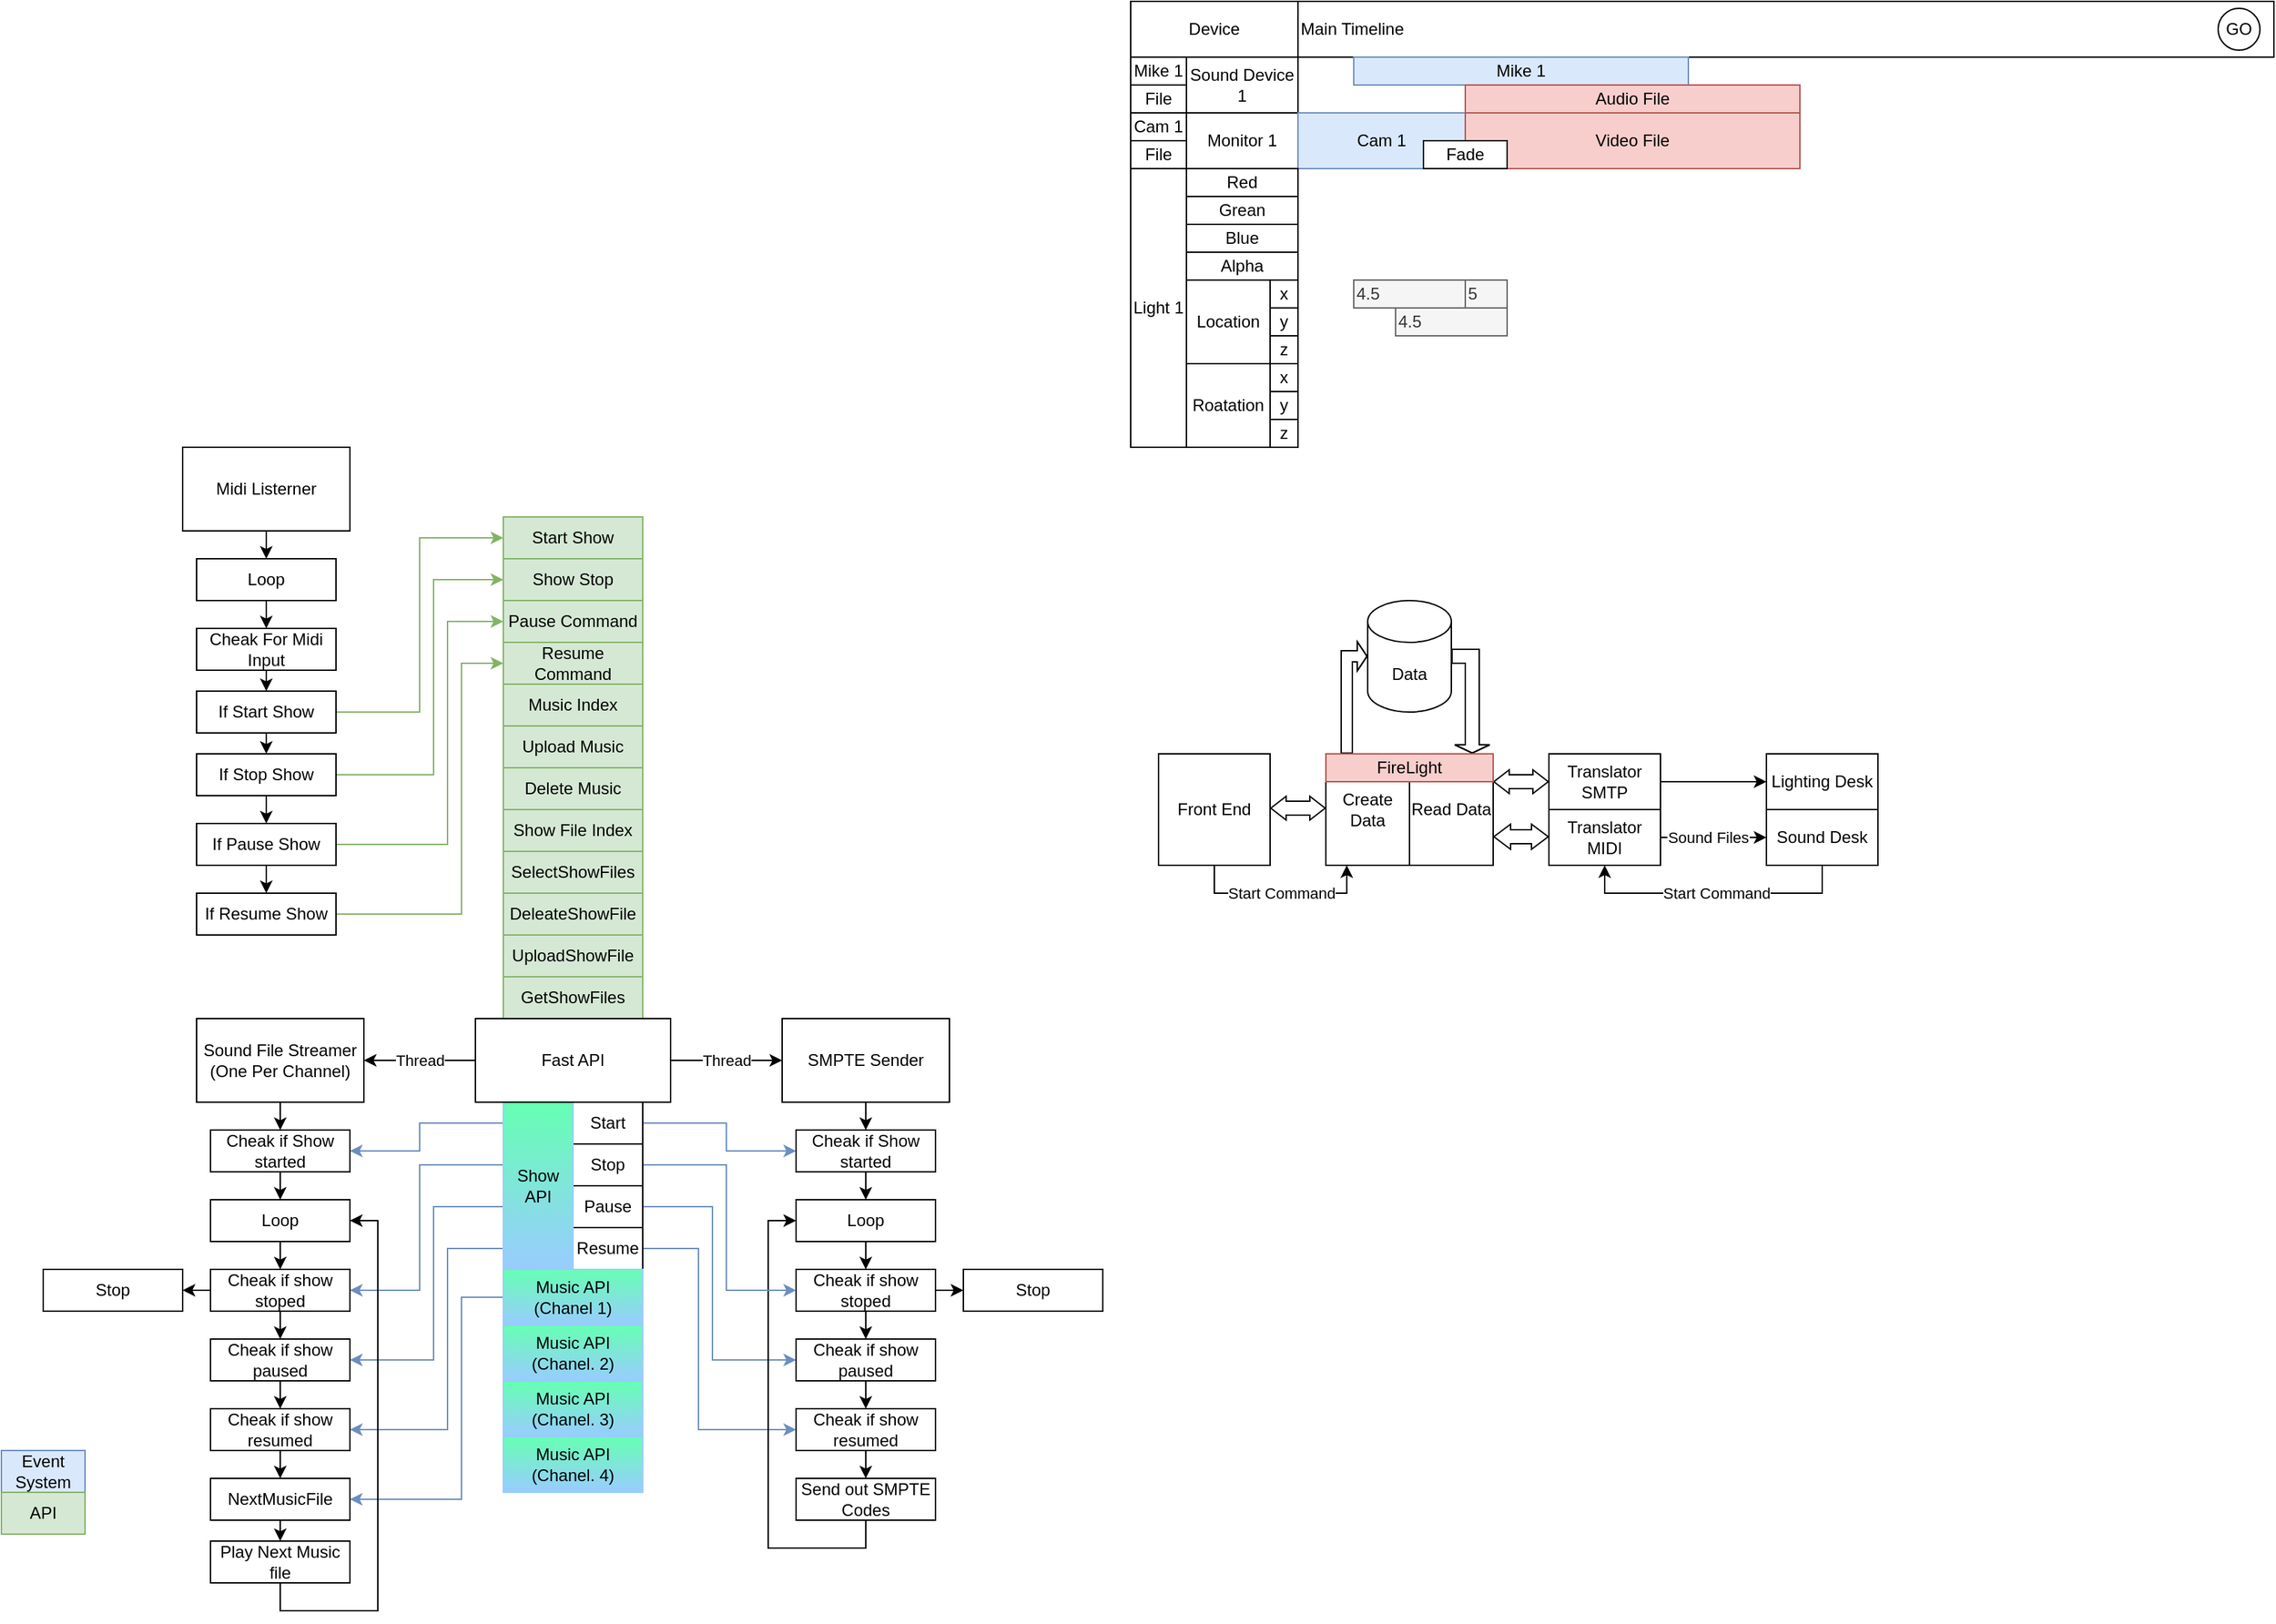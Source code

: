 <mxfile version="17.4.6" type="github">
  <diagram name="Page-1" id="9f46799a-70d6-7492-0946-bef42562c5a5">
    <mxGraphModel dx="2984" dy="1152" grid="1" gridSize="10" guides="1" tooltips="1" connect="1" arrows="1" fold="1" page="1" pageScale="1" pageWidth="827" pageHeight="1169" background="none" math="0" shadow="0">
      <root>
        <mxCell id="0" />
        <mxCell id="1" parent="0" />
        <mxCell id="CXYNX2Z-e5O-b_u5d9tL-1" value="&lt;div&gt;Main Timeline&lt;br&gt;&lt;/div&gt;" style="rounded=0;whiteSpace=wrap;html=1;align=left;" parent="1" vertex="1">
          <mxGeometry x="120" width="700" height="40" as="geometry" />
        </mxCell>
        <mxCell id="CXYNX2Z-e5O-b_u5d9tL-2" value="Mike 1" style="rounded=0;whiteSpace=wrap;html=1;fillColor=#dae8fc;strokeColor=#6c8ebf;" parent="1" vertex="1">
          <mxGeometry x="160" y="40" width="240" height="20" as="geometry" />
        </mxCell>
        <mxCell id="CXYNX2Z-e5O-b_u5d9tL-3" value="&lt;div&gt;Device&lt;/div&gt;" style="rounded=0;whiteSpace=wrap;html=1;" parent="1" vertex="1">
          <mxGeometry width="120" height="40" as="geometry" />
        </mxCell>
        <mxCell id="CXYNX2Z-e5O-b_u5d9tL-4" value="Sound Device 1" style="rounded=0;whiteSpace=wrap;html=1;align=center;" parent="1" vertex="1">
          <mxGeometry x="40" y="40" width="80" height="40" as="geometry" />
        </mxCell>
        <mxCell id="CXYNX2Z-e5O-b_u5d9tL-5" value="Monitor 1" style="rounded=0;whiteSpace=wrap;html=1;align=center;" parent="1" vertex="1">
          <mxGeometry x="40" y="80" width="80" height="40" as="geometry" />
        </mxCell>
        <mxCell id="CXYNX2Z-e5O-b_u5d9tL-6" value="Cam 1" style="rounded=0;whiteSpace=wrap;html=1;fillColor=#dae8fc;strokeColor=#6c8ebf;" parent="1" vertex="1">
          <mxGeometry x="120" y="80" width="120" height="40" as="geometry" />
        </mxCell>
        <mxCell id="CXYNX2Z-e5O-b_u5d9tL-7" value="Light 1" style="rounded=0;whiteSpace=wrap;html=1;" parent="1" vertex="1">
          <mxGeometry y="120" width="40" height="200" as="geometry" />
        </mxCell>
        <mxCell id="CXYNX2Z-e5O-b_u5d9tL-8" value="&lt;div&gt;Red&lt;/div&gt;" style="rounded=0;whiteSpace=wrap;html=1;" parent="1" vertex="1">
          <mxGeometry x="40" y="120" width="80" height="20" as="geometry" />
        </mxCell>
        <mxCell id="CXYNX2Z-e5O-b_u5d9tL-9" value="Grean" style="rounded=0;whiteSpace=wrap;html=1;" parent="1" vertex="1">
          <mxGeometry x="40" y="140" width="80" height="20" as="geometry" />
        </mxCell>
        <mxCell id="CXYNX2Z-e5O-b_u5d9tL-10" value="Blue" style="rounded=0;whiteSpace=wrap;html=1;" parent="1" vertex="1">
          <mxGeometry x="40" y="160" width="80" height="20" as="geometry" />
        </mxCell>
        <mxCell id="CXYNX2Z-e5O-b_u5d9tL-11" value="Alpha" style="rounded=0;whiteSpace=wrap;html=1;" parent="1" vertex="1">
          <mxGeometry x="40" y="180" width="80" height="20" as="geometry" />
        </mxCell>
        <mxCell id="CXYNX2Z-e5O-b_u5d9tL-12" value="&lt;div&gt;x&lt;/div&gt;" style="rounded=0;whiteSpace=wrap;html=1;" parent="1" vertex="1">
          <mxGeometry x="100" y="200" width="20" height="20" as="geometry" />
        </mxCell>
        <mxCell id="CXYNX2Z-e5O-b_u5d9tL-13" value="y" style="rounded=0;whiteSpace=wrap;html=1;" parent="1" vertex="1">
          <mxGeometry x="100" y="220" width="20" height="20" as="geometry" />
        </mxCell>
        <mxCell id="CXYNX2Z-e5O-b_u5d9tL-14" value="z" style="rounded=0;whiteSpace=wrap;html=1;" parent="1" vertex="1">
          <mxGeometry x="100" y="240" width="20" height="20" as="geometry" />
        </mxCell>
        <mxCell id="CXYNX2Z-e5O-b_u5d9tL-15" value="Location" style="rounded=0;whiteSpace=wrap;html=1;" parent="1" vertex="1">
          <mxGeometry x="40" y="200" width="60" height="60" as="geometry" />
        </mxCell>
        <mxCell id="CXYNX2Z-e5O-b_u5d9tL-16" value="Roatation" style="rounded=0;whiteSpace=wrap;html=1;" parent="1" vertex="1">
          <mxGeometry x="40" y="260" width="60" height="60" as="geometry" />
        </mxCell>
        <mxCell id="CXYNX2Z-e5O-b_u5d9tL-17" value="&lt;div&gt;x&lt;/div&gt;" style="rounded=0;whiteSpace=wrap;html=1;" parent="1" vertex="1">
          <mxGeometry x="100" y="260" width="20" height="20" as="geometry" />
        </mxCell>
        <mxCell id="CXYNX2Z-e5O-b_u5d9tL-18" value="y" style="rounded=0;whiteSpace=wrap;html=1;" parent="1" vertex="1">
          <mxGeometry x="100" y="280" width="20" height="20" as="geometry" />
        </mxCell>
        <mxCell id="CXYNX2Z-e5O-b_u5d9tL-19" value="z" style="rounded=0;whiteSpace=wrap;html=1;" parent="1" vertex="1">
          <mxGeometry x="100" y="300" width="20" height="20" as="geometry" />
        </mxCell>
        <mxCell id="CXYNX2Z-e5O-b_u5d9tL-20" value="&lt;div align=&quot;left&quot;&gt;4.5&lt;/div&gt;" style="rounded=0;whiteSpace=wrap;html=1;labelBorderColor=none;align=left;fillColor=#f5f5f5;fontColor=#333333;strokeColor=#666666;" parent="1" vertex="1">
          <mxGeometry x="160" y="200" width="80" height="20" as="geometry" />
        </mxCell>
        <mxCell id="CXYNX2Z-e5O-b_u5d9tL-21" value="5" style="rounded=0;whiteSpace=wrap;html=1;labelBorderColor=none;align=left;fillColor=#f5f5f5;fontColor=#333333;strokeColor=#666666;" parent="1" vertex="1">
          <mxGeometry x="240" y="200" width="30" height="20" as="geometry" />
        </mxCell>
        <mxCell id="CXYNX2Z-e5O-b_u5d9tL-22" value="&lt;div align=&quot;left&quot;&gt;4.5&lt;/div&gt;" style="rounded=0;whiteSpace=wrap;html=1;labelBorderColor=none;align=left;fillColor=#f5f5f5;fontColor=#333333;strokeColor=#666666;" parent="1" vertex="1">
          <mxGeometry x="190" y="220" width="80" height="20" as="geometry" />
        </mxCell>
        <mxCell id="CXYNX2Z-e5O-b_u5d9tL-23" value="GO" style="ellipse;whiteSpace=wrap;html=1;aspect=fixed;labelBorderColor=none;" parent="1" vertex="1">
          <mxGeometry x="780" y="5" width="30" height="30" as="geometry" />
        </mxCell>
        <mxCell id="CXYNX2Z-e5O-b_u5d9tL-24" value="Mike 1" style="rounded=0;whiteSpace=wrap;html=1;" parent="1" vertex="1">
          <mxGeometry y="40" width="40" height="20" as="geometry" />
        </mxCell>
        <mxCell id="CXYNX2Z-e5O-b_u5d9tL-25" value="File" style="rounded=0;whiteSpace=wrap;html=1;" parent="1" vertex="1">
          <mxGeometry y="60" width="40" height="20" as="geometry" />
        </mxCell>
        <mxCell id="CXYNX2Z-e5O-b_u5d9tL-26" value="Cam 1" style="rounded=0;whiteSpace=wrap;html=1;" parent="1" vertex="1">
          <mxGeometry y="80" width="40" height="20" as="geometry" />
        </mxCell>
        <mxCell id="CXYNX2Z-e5O-b_u5d9tL-27" value="File" style="rounded=0;whiteSpace=wrap;html=1;labelBorderColor=none;" parent="1" vertex="1">
          <mxGeometry y="100" width="40" height="20" as="geometry" />
        </mxCell>
        <mxCell id="CXYNX2Z-e5O-b_u5d9tL-28" value="Video File" style="rounded=0;whiteSpace=wrap;html=1;fillColor=#f8cecc;strokeColor=#b85450;" parent="1" vertex="1">
          <mxGeometry x="240" y="80" width="240" height="40" as="geometry" />
        </mxCell>
        <mxCell id="CXYNX2Z-e5O-b_u5d9tL-29" value="Audio File" style="rounded=0;whiteSpace=wrap;html=1;fillColor=#f8cecc;strokeColor=#b85450;" parent="1" vertex="1">
          <mxGeometry x="240" y="60" width="240" height="20" as="geometry" />
        </mxCell>
        <mxCell id="CXYNX2Z-e5O-b_u5d9tL-30" value="Fade" style="rounded=0;whiteSpace=wrap;html=1;labelBorderColor=none;" parent="1" vertex="1">
          <mxGeometry x="210" y="100" width="60" height="20" as="geometry" />
        </mxCell>
        <mxCell id="CXYNX2Z-e5O-b_u5d9tL-34" value="Front End" style="rounded=0;whiteSpace=wrap;html=1;" parent="1" vertex="1">
          <mxGeometry x="20" y="540" width="80" height="80" as="geometry" />
        </mxCell>
        <mxCell id="CXYNX2Z-e5O-b_u5d9tL-35" value="Data" style="shape=cylinder3;whiteSpace=wrap;html=1;boundedLbl=1;backgroundOutline=1;size=15;" parent="1" vertex="1">
          <mxGeometry x="170" y="430" width="60" height="80" as="geometry" />
        </mxCell>
        <mxCell id="UPubosHkuK7zSJsUa524-5" style="edgeStyle=orthogonalEdgeStyle;rounded=0;orthogonalLoop=1;jettySize=auto;html=1;exitX=1;exitY=0.5;exitDx=0;exitDy=0;entryX=0;entryY=0.5;entryDx=0;entryDy=0;" parent="1" source="CXYNX2Z-e5O-b_u5d9tL-36" target="UPubosHkuK7zSJsUa524-3" edge="1">
          <mxGeometry relative="1" as="geometry" />
        </mxCell>
        <mxCell id="CXYNX2Z-e5O-b_u5d9tL-36" value="&lt;div&gt;Translator&lt;/div&gt;&lt;div&gt;SMTP&lt;br&gt;&lt;/div&gt;" style="rounded=0;whiteSpace=wrap;html=1;" parent="1" vertex="1">
          <mxGeometry x="300" y="540" width="80" height="40" as="geometry" />
        </mxCell>
        <mxCell id="CXYNX2Z-e5O-b_u5d9tL-37" value="&lt;div&gt;Translator&lt;/div&gt;&lt;div&gt;MIDI&lt;br&gt;&lt;/div&gt;" style="rounded=0;whiteSpace=wrap;html=1;" parent="1" vertex="1">
          <mxGeometry x="300" y="580" width="80" height="40" as="geometry" />
        </mxCell>
        <mxCell id="CXYNX2Z-e5O-b_u5d9tL-38" value="" style="shape=flexArrow;endArrow=classic;startArrow=classic;html=1;rounded=0;exitX=1;exitY=0.25;exitDx=0;exitDy=0;entryX=0;entryY=0.5;entryDx=0;entryDy=0;endWidth=6;endSize=3.33;startWidth=6;startSize=3.33;" parent="1" target="CXYNX2Z-e5O-b_u5d9tL-36" edge="1">
          <mxGeometry width="100" height="100" relative="1" as="geometry">
            <mxPoint x="260" y="560" as="sourcePoint" />
            <mxPoint x="290" y="620" as="targetPoint" />
          </mxGeometry>
        </mxCell>
        <mxCell id="CXYNX2Z-e5O-b_u5d9tL-39" value="" style="shape=flexArrow;endArrow=classic;startArrow=classic;html=1;rounded=0;exitX=1;exitY=0.25;exitDx=0;exitDy=0;entryX=0;entryY=0.5;entryDx=0;entryDy=0;endWidth=7;endSize=3.67;startWidth=7;startSize=3.67;" parent="1" edge="1">
          <mxGeometry width="100" height="100" relative="1" as="geometry">
            <mxPoint x="260" y="599.5" as="sourcePoint" />
            <mxPoint x="300" y="599.5" as="targetPoint" />
          </mxGeometry>
        </mxCell>
        <mxCell id="CXYNX2Z-e5O-b_u5d9tL-44" value="" style="shape=flexArrow;endArrow=classic;startArrow=classic;html=1;rounded=0;exitX=1;exitY=0.25;exitDx=0;exitDy=0;entryX=0;entryY=0.5;entryDx=0;entryDy=0;endWidth=6;endSize=3.33;startWidth=6;startSize=3.33;" parent="1" edge="1">
          <mxGeometry width="100" height="100" relative="1" as="geometry">
            <mxPoint x="100" y="579" as="sourcePoint" />
            <mxPoint x="140" y="579" as="targetPoint" />
          </mxGeometry>
        </mxCell>
        <mxCell id="UPubosHkuK7zSJsUa524-3" value="Lighting Desk" style="rounded=0;whiteSpace=wrap;html=1;" parent="1" vertex="1">
          <mxGeometry x="456" y="540" width="80" height="40" as="geometry" />
        </mxCell>
        <mxCell id="UPubosHkuK7zSJsUa524-4" value="Sound Desk" style="rounded=0;whiteSpace=wrap;html=1;" parent="1" vertex="1">
          <mxGeometry x="456" y="580" width="80" height="40" as="geometry" />
        </mxCell>
        <mxCell id="UPubosHkuK7zSJsUa524-9" style="edgeStyle=orthogonalEdgeStyle;rounded=0;orthogonalLoop=1;jettySize=auto;html=1;exitX=0.5;exitY=1;exitDx=0;exitDy=0;entryX=0.5;entryY=1;entryDx=0;entryDy=0;" parent="1" source="UPubosHkuK7zSJsUa524-4" target="CXYNX2Z-e5O-b_u5d9tL-37" edge="1">
          <mxGeometry relative="1" as="geometry">
            <mxPoint x="390" y="610" as="sourcePoint" />
            <mxPoint x="450" y="610" as="targetPoint" />
          </mxGeometry>
        </mxCell>
        <mxCell id="UPubosHkuK7zSJsUa524-10" value="Start Command" style="edgeLabel;html=1;align=center;verticalAlign=middle;resizable=0;points=[];" parent="UPubosHkuK7zSJsUa524-9" vertex="1" connectable="0">
          <mxGeometry x="-0.211" y="1" relative="1" as="geometry">
            <mxPoint x="-19" y="-1" as="offset" />
          </mxGeometry>
        </mxCell>
        <mxCell id="UPubosHkuK7zSJsUa524-13" value="" style="endArrow=classic;html=1;rounded=0;exitX=0.5;exitY=1;exitDx=0;exitDy=0;entryX=0.5;entryY=1;entryDx=0;entryDy=0;" parent="1" source="CXYNX2Z-e5O-b_u5d9tL-34" edge="1">
          <mxGeometry relative="1" as="geometry">
            <mxPoint x="360" y="480" as="sourcePoint" />
            <mxPoint x="155" y="620" as="targetPoint" />
            <Array as="points">
              <mxPoint x="60" y="640" />
              <mxPoint x="155" y="640" />
            </Array>
          </mxGeometry>
        </mxCell>
        <mxCell id="UPubosHkuK7zSJsUa524-14" value="Start Command" style="edgeLabel;resizable=0;html=1;align=center;verticalAlign=middle;" parent="UPubosHkuK7zSJsUa524-13" connectable="0" vertex="1">
          <mxGeometry relative="1" as="geometry" />
        </mxCell>
        <mxCell id="UPubosHkuK7zSJsUa524-16" value="Create Data" style="rounded=0;whiteSpace=wrap;html=1;" parent="1" vertex="1">
          <mxGeometry x="140" y="540" width="60" height="80" as="geometry" />
        </mxCell>
        <mxCell id="UPubosHkuK7zSJsUa524-17" value="Read Data" style="rounded=0;whiteSpace=wrap;html=1;" parent="1" vertex="1">
          <mxGeometry x="200" y="540" width="60" height="80" as="geometry" />
        </mxCell>
        <mxCell id="UPubosHkuK7zSJsUa524-18" value="" style="shape=flexArrow;endArrow=classic;html=1;rounded=0;exitX=0.25;exitY=0;exitDx=0;exitDy=0;entryX=0;entryY=0.5;entryDx=0;entryDy=0;entryPerimeter=0;endWidth=12;endSize=2;width=8;" parent="1" source="UPubosHkuK7zSJsUa524-16" target="CXYNX2Z-e5O-b_u5d9tL-35" edge="1">
          <mxGeometry width="50" height="50" relative="1" as="geometry">
            <mxPoint x="390" y="500" as="sourcePoint" />
            <mxPoint x="440" y="450" as="targetPoint" />
            <Array as="points">
              <mxPoint x="155" y="470" />
            </Array>
          </mxGeometry>
        </mxCell>
        <mxCell id="UPubosHkuK7zSJsUa524-20" value="" style="shape=flexArrow;endArrow=classic;html=1;rounded=0;entryX=0.75;entryY=0;entryDx=0;entryDy=0;endWidth=14;endSize=1.67;width=10;exitX=1;exitY=0.5;exitDx=0;exitDy=0;exitPerimeter=0;" parent="1" source="CXYNX2Z-e5O-b_u5d9tL-35" target="UPubosHkuK7zSJsUa524-17" edge="1">
          <mxGeometry width="50" height="50" relative="1" as="geometry">
            <mxPoint x="320" y="450" as="sourcePoint" />
            <mxPoint x="180" y="480" as="targetPoint" />
            <Array as="points">
              <mxPoint x="245" y="470" />
            </Array>
          </mxGeometry>
        </mxCell>
        <mxCell id="UPubosHkuK7zSJsUa524-21" value="FireLight" style="rounded=0;whiteSpace=wrap;html=1;fillColor=#f8cecc;strokeColor=#b85450;" parent="1" vertex="1">
          <mxGeometry x="140" y="540" width="120" height="20" as="geometry" />
        </mxCell>
        <mxCell id="UPubosHkuK7zSJsUa524-23" style="edgeStyle=orthogonalEdgeStyle;rounded=0;orthogonalLoop=1;jettySize=auto;html=1;exitX=1;exitY=0.5;exitDx=0;exitDy=0;entryX=0;entryY=0.5;entryDx=0;entryDy=0;" parent="1" source="CXYNX2Z-e5O-b_u5d9tL-37" target="UPubosHkuK7zSJsUa524-4" edge="1">
          <mxGeometry relative="1" as="geometry">
            <mxPoint x="490" y="630" as="sourcePoint" />
            <mxPoint x="350" y="630" as="targetPoint" />
          </mxGeometry>
        </mxCell>
        <mxCell id="UPubosHkuK7zSJsUa524-24" value="Sound Files" style="edgeLabel;html=1;align=center;verticalAlign=middle;resizable=0;points=[];" parent="UPubosHkuK7zSJsUa524-23" vertex="1" connectable="0">
          <mxGeometry x="-0.211" y="1" relative="1" as="geometry">
            <mxPoint x="4" y="1" as="offset" />
          </mxGeometry>
        </mxCell>
        <mxCell id="wRD3SJxZmMJ9yp1jfjRP-1" value="Thread" style="edgeStyle=orthogonalEdgeStyle;rounded=0;orthogonalLoop=1;jettySize=auto;html=1;exitX=1;exitY=0.5;exitDx=0;exitDy=0;entryX=0;entryY=0.5;entryDx=0;entryDy=0;" edge="1" parent="1" source="UPubosHkuK7zSJsUa524-70" target="UPubosHkuK7zSJsUa524-75">
          <mxGeometry relative="1" as="geometry" />
        </mxCell>
        <mxCell id="wRD3SJxZmMJ9yp1jfjRP-2" value="Thread" style="edgeStyle=orthogonalEdgeStyle;rounded=0;orthogonalLoop=1;jettySize=auto;html=1;exitX=0;exitY=0.5;exitDx=0;exitDy=0;entryX=1;entryY=0.5;entryDx=0;entryDy=0;" edge="1" parent="1" source="UPubosHkuK7zSJsUa524-70" target="UPubosHkuK7zSJsUa524-117">
          <mxGeometry relative="1" as="geometry" />
        </mxCell>
        <mxCell id="UPubosHkuK7zSJsUa524-80" style="edgeStyle=orthogonalEdgeStyle;rounded=0;orthogonalLoop=1;jettySize=auto;html=1;exitX=1;exitY=0.5;exitDx=0;exitDy=0;entryX=0;entryY=0.5;entryDx=0;entryDy=0;fillColor=#dae8fc;strokeColor=#6c8ebf;startArrow=none;" parent="1" source="wRD3SJxZmMJ9yp1jfjRP-8" target="UPubosHkuK7zSJsUa524-79" edge="1">
          <mxGeometry relative="1" as="geometry">
            <Array as="points">
              <mxPoint x="-290" y="805" />
              <mxPoint x="-290" y="825" />
            </Array>
            <mxPoint x="-350" y="805" as="sourcePoint" />
          </mxGeometry>
        </mxCell>
        <mxCell id="UPubosHkuK7zSJsUa524-134" style="edgeStyle=orthogonalEdgeStyle;rounded=0;orthogonalLoop=1;jettySize=auto;html=1;exitX=0;exitY=0.5;exitDx=0;exitDy=0;entryX=1;entryY=0.5;entryDx=0;entryDy=0;fillColor=#dae8fc;strokeColor=#6c8ebf;" parent="1" source="wRD3SJxZmMJ9yp1jfjRP-8" target="UPubosHkuK7zSJsUa524-119" edge="1">
          <mxGeometry relative="1" as="geometry">
            <Array as="points">
              <mxPoint x="-510" y="805" />
              <mxPoint x="-510" y="825" />
            </Array>
            <mxPoint x="-450" y="805" as="sourcePoint" />
          </mxGeometry>
        </mxCell>
        <mxCell id="UPubosHkuK7zSJsUa524-98" style="edgeStyle=orthogonalEdgeStyle;rounded=0;orthogonalLoop=1;jettySize=auto;html=1;exitX=1;exitY=0.5;exitDx=0;exitDy=0;entryX=0;entryY=0.5;entryDx=0;entryDy=0;fillColor=#dae8fc;strokeColor=#6c8ebf;startArrow=none;" parent="1" source="wRD3SJxZmMJ9yp1jfjRP-9" target="UPubosHkuK7zSJsUa524-94" edge="1">
          <mxGeometry relative="1" as="geometry">
            <Array as="points">
              <mxPoint x="-300" y="865" />
              <mxPoint x="-300" y="975" />
            </Array>
            <mxPoint x="-350" y="865" as="sourcePoint" />
          </mxGeometry>
        </mxCell>
        <mxCell id="UPubosHkuK7zSJsUa524-136" style="edgeStyle=orthogonalEdgeStyle;rounded=0;orthogonalLoop=1;jettySize=auto;html=1;exitX=0;exitY=0.5;exitDx=0;exitDy=0;entryX=1;entryY=0.5;entryDx=0;entryDy=0;fillColor=#dae8fc;strokeColor=#6c8ebf;" parent="1" source="wRD3SJxZmMJ9yp1jfjRP-9" target="UPubosHkuK7zSJsUa524-128" edge="1">
          <mxGeometry relative="1" as="geometry">
            <Array as="points">
              <mxPoint x="-500" y="865" />
              <mxPoint x="-500" y="975" />
            </Array>
            <mxPoint x="-450" y="865" as="sourcePoint" />
          </mxGeometry>
        </mxCell>
        <mxCell id="UPubosHkuK7zSJsUa524-113" style="edgeStyle=orthogonalEdgeStyle;rounded=0;orthogonalLoop=1;jettySize=auto;html=1;exitX=1;exitY=0.5;exitDx=0;exitDy=0;entryX=0;entryY=0.5;entryDx=0;entryDy=0;fillColor=#dae8fc;strokeColor=#6c8ebf;" parent="1" source="wRD3SJxZmMJ9yp1jfjRP-10" target="UPubosHkuK7zSJsUa524-110" edge="1">
          <mxGeometry relative="1" as="geometry">
            <Array as="points">
              <mxPoint x="-310" y="895" />
              <mxPoint x="-310" y="1025" />
            </Array>
            <mxPoint x="-350" y="895" as="sourcePoint" />
          </mxGeometry>
        </mxCell>
        <mxCell id="UPubosHkuK7zSJsUa524-137" style="edgeStyle=orthogonalEdgeStyle;rounded=0;orthogonalLoop=1;jettySize=auto;html=1;exitX=0;exitY=0.5;exitDx=0;exitDy=0;entryX=1;entryY=0.5;entryDx=0;entryDy=0;fillColor=#dae8fc;strokeColor=#6c8ebf;" parent="1" source="wRD3SJxZmMJ9yp1jfjRP-10" target="UPubosHkuK7zSJsUa524-131" edge="1">
          <mxGeometry relative="1" as="geometry">
            <Array as="points">
              <mxPoint x="-490" y="895" />
              <mxPoint x="-490" y="1025" />
            </Array>
            <mxPoint x="-450" y="895" as="sourcePoint" />
          </mxGeometry>
        </mxCell>
        <mxCell id="UPubosHkuK7zSJsUa524-81" style="edgeStyle=orthogonalEdgeStyle;rounded=0;orthogonalLoop=1;jettySize=auto;html=1;exitX=0.5;exitY=1;exitDx=0;exitDy=0;entryX=0.5;entryY=0;entryDx=0;entryDy=0;" parent="1" source="UPubosHkuK7zSJsUa524-75" target="UPubosHkuK7zSJsUa524-79" edge="1">
          <mxGeometry relative="1" as="geometry" />
        </mxCell>
        <mxCell id="UPubosHkuK7zSJsUa524-75" value="SMPTE Sender" style="rounded=0;whiteSpace=wrap;html=1;" parent="1" vertex="1">
          <mxGeometry x="-250" y="730" width="120" height="60" as="geometry" />
        </mxCell>
        <mxCell id="UPubosHkuK7zSJsUa524-83" style="edgeStyle=orthogonalEdgeStyle;rounded=0;orthogonalLoop=1;jettySize=auto;html=1;exitX=0.5;exitY=1;exitDx=0;exitDy=0;entryX=0.5;entryY=0;entryDx=0;entryDy=0;" parent="1" source="UPubosHkuK7zSJsUa524-79" edge="1">
          <mxGeometry relative="1" as="geometry">
            <mxPoint x="-190" y="860" as="targetPoint" />
          </mxGeometry>
        </mxCell>
        <mxCell id="UPubosHkuK7zSJsUa524-79" value="Cheak if Show started" style="rounded=0;whiteSpace=wrap;html=1;" parent="1" vertex="1">
          <mxGeometry x="-240" y="810" width="100" height="30" as="geometry" />
        </mxCell>
        <mxCell id="UPubosHkuK7zSJsUa524-93" style="edgeStyle=orthogonalEdgeStyle;rounded=0;orthogonalLoop=1;jettySize=auto;html=1;exitX=0.5;exitY=1;exitDx=0;exitDy=0;entryX=0.5;entryY=0;entryDx=0;entryDy=0;" parent="1" source="UPubosHkuK7zSJsUa524-89" target="UPubosHkuK7zSJsUa524-92" edge="1">
          <mxGeometry relative="1" as="geometry" />
        </mxCell>
        <mxCell id="UPubosHkuK7zSJsUa524-89" value="Loop" style="rounded=0;whiteSpace=wrap;html=1;" parent="1" vertex="1">
          <mxGeometry x="-240" y="860" width="100" height="30" as="geometry" />
        </mxCell>
        <mxCell id="UPubosHkuK7zSJsUa524-96" style="edgeStyle=orthogonalEdgeStyle;rounded=0;orthogonalLoop=1;jettySize=auto;html=1;exitX=0.5;exitY=1;exitDx=0;exitDy=0;entryX=0;entryY=0.5;entryDx=0;entryDy=0;" parent="1" source="UPubosHkuK7zSJsUa524-90" target="UPubosHkuK7zSJsUa524-89" edge="1">
          <mxGeometry relative="1" as="geometry" />
        </mxCell>
        <mxCell id="UPubosHkuK7zSJsUa524-90" value="Send out SMPTE Codes" style="rounded=0;whiteSpace=wrap;html=1;" parent="1" vertex="1">
          <mxGeometry x="-240" y="1060" width="100" height="30" as="geometry" />
        </mxCell>
        <mxCell id="UPubosHkuK7zSJsUa524-97" style="edgeStyle=orthogonalEdgeStyle;rounded=0;orthogonalLoop=1;jettySize=auto;html=1;exitX=0.5;exitY=1;exitDx=0;exitDy=0;entryX=0.5;entryY=0;entryDx=0;entryDy=0;" parent="1" source="UPubosHkuK7zSJsUa524-92" target="UPubosHkuK7zSJsUa524-94" edge="1">
          <mxGeometry relative="1" as="geometry" />
        </mxCell>
        <mxCell id="UPubosHkuK7zSJsUa524-109" style="edgeStyle=orthogonalEdgeStyle;rounded=0;orthogonalLoop=1;jettySize=auto;html=1;exitX=1;exitY=0.5;exitDx=0;exitDy=0;entryX=0;entryY=0.5;entryDx=0;entryDy=0;" parent="1" source="UPubosHkuK7zSJsUa524-92" target="UPubosHkuK7zSJsUa524-108" edge="1">
          <mxGeometry relative="1" as="geometry" />
        </mxCell>
        <mxCell id="UPubosHkuK7zSJsUa524-92" value="Cheak if show stoped" style="rounded=0;whiteSpace=wrap;html=1;" parent="1" vertex="1">
          <mxGeometry x="-240" y="910" width="100" height="30" as="geometry" />
        </mxCell>
        <mxCell id="UPubosHkuK7zSJsUa524-111" style="edgeStyle=orthogonalEdgeStyle;rounded=0;orthogonalLoop=1;jettySize=auto;html=1;exitX=0.5;exitY=1;exitDx=0;exitDy=0;entryX=0.5;entryY=0;entryDx=0;entryDy=0;" parent="1" source="UPubosHkuK7zSJsUa524-94" target="UPubosHkuK7zSJsUa524-110" edge="1">
          <mxGeometry relative="1" as="geometry" />
        </mxCell>
        <mxCell id="UPubosHkuK7zSJsUa524-94" value="Cheak if show paused" style="rounded=0;whiteSpace=wrap;html=1;" parent="1" vertex="1">
          <mxGeometry x="-240" y="960" width="100" height="30" as="geometry" />
        </mxCell>
        <mxCell id="UPubosHkuK7zSJsUa524-101" style="edgeStyle=orthogonalEdgeStyle;rounded=0;orthogonalLoop=1;jettySize=auto;html=1;exitX=1;exitY=0.5;exitDx=0;exitDy=0;entryX=0;entryY=0.5;entryDx=0;entryDy=0;fillColor=#dae8fc;strokeColor=#6c8ebf;startArrow=none;" parent="1" source="wRD3SJxZmMJ9yp1jfjRP-11" target="UPubosHkuK7zSJsUa524-92" edge="1">
          <mxGeometry relative="1" as="geometry">
            <Array as="points">
              <mxPoint x="-290" y="835" />
              <mxPoint x="-290" y="925" />
            </Array>
            <mxPoint x="-350" y="835" as="sourcePoint" />
          </mxGeometry>
        </mxCell>
        <mxCell id="UPubosHkuK7zSJsUa524-135" style="edgeStyle=orthogonalEdgeStyle;rounded=0;orthogonalLoop=1;jettySize=auto;html=1;exitX=0;exitY=0.5;exitDx=0;exitDy=0;entryX=1;entryY=0.5;entryDx=0;entryDy=0;fillColor=#dae8fc;strokeColor=#6c8ebf;" parent="1" source="wRD3SJxZmMJ9yp1jfjRP-11" target="UPubosHkuK7zSJsUa524-126" edge="1">
          <mxGeometry relative="1" as="geometry">
            <Array as="points">
              <mxPoint x="-510" y="835" />
              <mxPoint x="-510" y="925" />
            </Array>
            <mxPoint x="-450" y="835" as="sourcePoint" />
          </mxGeometry>
        </mxCell>
        <mxCell id="UPubosHkuK7zSJsUa524-108" value="Stop" style="rounded=0;whiteSpace=wrap;html=1;" parent="1" vertex="1">
          <mxGeometry x="-120" y="910" width="100" height="30" as="geometry" />
        </mxCell>
        <mxCell id="UPubosHkuK7zSJsUa524-112" style="edgeStyle=orthogonalEdgeStyle;rounded=0;orthogonalLoop=1;jettySize=auto;html=1;exitX=0.5;exitY=1;exitDx=0;exitDy=0;entryX=0.5;entryY=0;entryDx=0;entryDy=0;" parent="1" source="UPubosHkuK7zSJsUa524-110" target="UPubosHkuK7zSJsUa524-90" edge="1">
          <mxGeometry relative="1" as="geometry" />
        </mxCell>
        <mxCell id="UPubosHkuK7zSJsUa524-110" value="Cheak if show resumed" style="rounded=0;whiteSpace=wrap;html=1;" parent="1" vertex="1">
          <mxGeometry x="-240" y="1010" width="100" height="30" as="geometry" />
        </mxCell>
        <mxCell id="UPubosHkuK7zSJsUa524-141" style="edgeStyle=orthogonalEdgeStyle;rounded=0;orthogonalLoop=1;jettySize=auto;html=1;exitX=0;exitY=0.5;exitDx=0;exitDy=0;entryX=1;entryY=0.5;entryDx=0;entryDy=0;fillColor=#dae8fc;strokeColor=#6c8ebf;" parent="1" source="wRD3SJxZmMJ9yp1jfjRP-16" target="UPubosHkuK7zSJsUa524-138" edge="1">
          <mxGeometry relative="1" as="geometry">
            <Array as="points">
              <mxPoint x="-480" y="930" />
              <mxPoint x="-480" y="1075" />
            </Array>
            <mxPoint x="-463" y="1085" as="sourcePoint" />
          </mxGeometry>
        </mxCell>
        <mxCell id="UPubosHkuK7zSJsUa524-133" style="edgeStyle=orthogonalEdgeStyle;rounded=0;orthogonalLoop=1;jettySize=auto;html=1;exitX=0.5;exitY=1;exitDx=0;exitDy=0;entryX=0.5;entryY=0;entryDx=0;entryDy=0;" parent="1" source="UPubosHkuK7zSJsUa524-117" target="UPubosHkuK7zSJsUa524-119" edge="1">
          <mxGeometry relative="1" as="geometry" />
        </mxCell>
        <mxCell id="UPubosHkuK7zSJsUa524-117" value="&lt;div&gt;Sound File Streamer&lt;br&gt;&lt;/div&gt;(One Per Channel)" style="rounded=0;whiteSpace=wrap;html=1;" parent="1" vertex="1">
          <mxGeometry x="-670" y="730" width="120" height="60" as="geometry" />
        </mxCell>
        <mxCell id="UPubosHkuK7zSJsUa524-118" style="edgeStyle=orthogonalEdgeStyle;rounded=0;orthogonalLoop=1;jettySize=auto;html=1;exitX=0.5;exitY=1;exitDx=0;exitDy=0;entryX=0.5;entryY=0;entryDx=0;entryDy=0;" parent="1" source="UPubosHkuK7zSJsUa524-119" edge="1">
          <mxGeometry relative="1" as="geometry">
            <mxPoint x="-610" y="860" as="targetPoint" />
          </mxGeometry>
        </mxCell>
        <mxCell id="UPubosHkuK7zSJsUa524-119" value="Cheak if Show started" style="rounded=0;whiteSpace=wrap;html=1;" parent="1" vertex="1">
          <mxGeometry x="-660" y="810" width="100" height="30" as="geometry" />
        </mxCell>
        <mxCell id="UPubosHkuK7zSJsUa524-120" style="edgeStyle=orthogonalEdgeStyle;rounded=0;orthogonalLoop=1;jettySize=auto;html=1;exitX=0.5;exitY=1;exitDx=0;exitDy=0;entryX=0.5;entryY=0;entryDx=0;entryDy=0;" parent="1" source="UPubosHkuK7zSJsUa524-121" target="UPubosHkuK7zSJsUa524-126" edge="1">
          <mxGeometry relative="1" as="geometry" />
        </mxCell>
        <mxCell id="UPubosHkuK7zSJsUa524-121" value="Loop" style="rounded=0;whiteSpace=wrap;html=1;" parent="1" vertex="1">
          <mxGeometry x="-660" y="860" width="100" height="30" as="geometry" />
        </mxCell>
        <mxCell id="UPubosHkuK7zSJsUa524-124" style="edgeStyle=orthogonalEdgeStyle;rounded=0;orthogonalLoop=1;jettySize=auto;html=1;exitX=0.5;exitY=1;exitDx=0;exitDy=0;entryX=0.5;entryY=0;entryDx=0;entryDy=0;" parent="1" source="UPubosHkuK7zSJsUa524-126" target="UPubosHkuK7zSJsUa524-128" edge="1">
          <mxGeometry relative="1" as="geometry" />
        </mxCell>
        <mxCell id="UPubosHkuK7zSJsUa524-125" style="edgeStyle=orthogonalEdgeStyle;rounded=0;orthogonalLoop=1;jettySize=auto;html=1;exitX=0;exitY=0.5;exitDx=0;exitDy=0;entryX=1;entryY=0.5;entryDx=0;entryDy=0;" parent="1" source="UPubosHkuK7zSJsUa524-126" target="UPubosHkuK7zSJsUa524-129" edge="1">
          <mxGeometry relative="1" as="geometry" />
        </mxCell>
        <mxCell id="UPubosHkuK7zSJsUa524-126" value="Cheak if show stoped" style="rounded=0;whiteSpace=wrap;html=1;" parent="1" vertex="1">
          <mxGeometry x="-660" y="910" width="100" height="30" as="geometry" />
        </mxCell>
        <mxCell id="UPubosHkuK7zSJsUa524-127" style="edgeStyle=orthogonalEdgeStyle;rounded=0;orthogonalLoop=1;jettySize=auto;html=1;exitX=0.5;exitY=1;exitDx=0;exitDy=0;entryX=0.5;entryY=0;entryDx=0;entryDy=0;" parent="1" source="UPubosHkuK7zSJsUa524-128" target="UPubosHkuK7zSJsUa524-131" edge="1">
          <mxGeometry relative="1" as="geometry" />
        </mxCell>
        <mxCell id="UPubosHkuK7zSJsUa524-128" value="Cheak if show paused" style="rounded=0;whiteSpace=wrap;html=1;" parent="1" vertex="1">
          <mxGeometry x="-660" y="960" width="100" height="30" as="geometry" />
        </mxCell>
        <mxCell id="UPubosHkuK7zSJsUa524-129" value="Stop" style="rounded=0;whiteSpace=wrap;html=1;" parent="1" vertex="1">
          <mxGeometry x="-780" y="910" width="100" height="30" as="geometry" />
        </mxCell>
        <mxCell id="UPubosHkuK7zSJsUa524-130" style="edgeStyle=orthogonalEdgeStyle;rounded=0;orthogonalLoop=1;jettySize=auto;html=1;exitX=0.5;exitY=1;exitDx=0;exitDy=0;entryX=0.5;entryY=0;entryDx=0;entryDy=0;" parent="1" source="UPubosHkuK7zSJsUa524-131" target="UPubosHkuK7zSJsUa524-138" edge="1">
          <mxGeometry relative="1" as="geometry">
            <mxPoint x="-610" y="1060" as="targetPoint" />
          </mxGeometry>
        </mxCell>
        <mxCell id="UPubosHkuK7zSJsUa524-131" value="Cheak if show resumed" style="rounded=0;whiteSpace=wrap;html=1;" parent="1" vertex="1">
          <mxGeometry x="-660" y="1010" width="100" height="30" as="geometry" />
        </mxCell>
        <mxCell id="UPubosHkuK7zSJsUa524-140" style="edgeStyle=orthogonalEdgeStyle;rounded=0;orthogonalLoop=1;jettySize=auto;html=1;exitX=0.5;exitY=1;exitDx=0;exitDy=0;entryX=0.5;entryY=0;entryDx=0;entryDy=0;" parent="1" source="UPubosHkuK7zSJsUa524-138" target="UPubosHkuK7zSJsUa524-139" edge="1">
          <mxGeometry relative="1" as="geometry" />
        </mxCell>
        <mxCell id="UPubosHkuK7zSJsUa524-138" value="NextMusicFile" style="rounded=0;whiteSpace=wrap;html=1;" parent="1" vertex="1">
          <mxGeometry x="-660" y="1060" width="100" height="30" as="geometry" />
        </mxCell>
        <mxCell id="UPubosHkuK7zSJsUa524-143" style="edgeStyle=orthogonalEdgeStyle;rounded=0;orthogonalLoop=1;jettySize=auto;html=1;exitX=0.5;exitY=1;exitDx=0;exitDy=0;entryX=1;entryY=0.5;entryDx=0;entryDy=0;" parent="1" source="UPubosHkuK7zSJsUa524-139" target="UPubosHkuK7zSJsUa524-121" edge="1">
          <mxGeometry relative="1" as="geometry">
            <Array as="points">
              <mxPoint x="-610" y="1155" />
              <mxPoint x="-540" y="1155" />
              <mxPoint x="-540" y="875" />
            </Array>
          </mxGeometry>
        </mxCell>
        <mxCell id="UPubosHkuK7zSJsUa524-139" value="Play Next Music file" style="rounded=0;whiteSpace=wrap;html=1;" parent="1" vertex="1">
          <mxGeometry x="-660" y="1105" width="100" height="30" as="geometry" />
        </mxCell>
        <mxCell id="UPubosHkuK7zSJsUa524-144" value="GetShowFiles" style="rounded=0;whiteSpace=wrap;html=1;fillColor=#d5e8d4;strokeColor=#82b366;" parent="1" vertex="1">
          <mxGeometry x="-450" y="700" width="100" height="30" as="geometry" />
        </mxCell>
        <mxCell id="UPubosHkuK7zSJsUa524-145" value="UploadShowFile" style="rounded=0;whiteSpace=wrap;html=1;fillColor=#d5e8d4;strokeColor=#82b366;" parent="1" vertex="1">
          <mxGeometry x="-450" y="670" width="100" height="30" as="geometry" />
        </mxCell>
        <mxCell id="UPubosHkuK7zSJsUa524-146" value="DeleateShowFile" style="rounded=0;whiteSpace=wrap;html=1;fillColor=#d5e8d4;strokeColor=#82b366;" parent="1" vertex="1">
          <mxGeometry x="-450" y="640" width="100" height="30" as="geometry" />
        </mxCell>
        <mxCell id="UPubosHkuK7zSJsUa524-147" value="SelectShowFiles" style="rounded=0;whiteSpace=wrap;html=1;fillColor=#d5e8d4;strokeColor=#82b366;" parent="1" vertex="1">
          <mxGeometry x="-450" y="610" width="100" height="30" as="geometry" />
        </mxCell>
        <mxCell id="UPubosHkuK7zSJsUa524-148" value="Show File Index" style="rounded=0;whiteSpace=wrap;html=1;fillColor=#d5e8d4;strokeColor=#82b366;" parent="1" vertex="1">
          <mxGeometry x="-450" y="580" width="100" height="30" as="geometry" />
        </mxCell>
        <mxCell id="UPubosHkuK7zSJsUa524-149" value="Start Show" style="rounded=0;whiteSpace=wrap;html=1;fillColor=#d5e8d4;strokeColor=#82b366;" parent="1" vertex="1">
          <mxGeometry x="-450" y="370" width="100" height="30" as="geometry" />
        </mxCell>
        <mxCell id="UPubosHkuK7zSJsUa524-150" style="edgeStyle=orthogonalEdgeStyle;rounded=0;orthogonalLoop=1;jettySize=auto;html=1;exitX=0.5;exitY=1;exitDx=0;exitDy=0;entryX=0.5;entryY=0;entryDx=0;entryDy=0;" parent="1" source="UPubosHkuK7zSJsUa524-151" target="UPubosHkuK7zSJsUa524-153" edge="1">
          <mxGeometry relative="1" as="geometry" />
        </mxCell>
        <mxCell id="UPubosHkuK7zSJsUa524-151" value="Midi Listerner" style="rounded=0;whiteSpace=wrap;html=1;" parent="1" vertex="1">
          <mxGeometry x="-680" y="320" width="120" height="60" as="geometry" />
        </mxCell>
        <mxCell id="UPubosHkuK7zSJsUa524-152" style="edgeStyle=orthogonalEdgeStyle;rounded=0;orthogonalLoop=1;jettySize=auto;html=1;exitX=0.5;exitY=1;exitDx=0;exitDy=0;entryX=0.5;entryY=0;entryDx=0;entryDy=0;" parent="1" source="UPubosHkuK7zSJsUa524-153" target="UPubosHkuK7zSJsUa524-167" edge="1">
          <mxGeometry relative="1" as="geometry">
            <mxPoint x="-620" y="450" as="targetPoint" />
          </mxGeometry>
        </mxCell>
        <mxCell id="UPubosHkuK7zSJsUa524-153" value="Loop" style="rounded=0;whiteSpace=wrap;html=1;" parent="1" vertex="1">
          <mxGeometry x="-670" y="400" width="100" height="30" as="geometry" />
        </mxCell>
        <mxCell id="UPubosHkuK7zSJsUa524-169" style="edgeStyle=orthogonalEdgeStyle;rounded=0;orthogonalLoop=1;jettySize=auto;html=1;exitX=0.5;exitY=1;exitDx=0;exitDy=0;entryX=0.5;entryY=0;entryDx=0;entryDy=0;" parent="1" source="UPubosHkuK7zSJsUa524-167" target="UPubosHkuK7zSJsUa524-168" edge="1">
          <mxGeometry relative="1" as="geometry">
            <mxPoint x="-620" y="490" as="targetPoint" />
          </mxGeometry>
        </mxCell>
        <mxCell id="UPubosHkuK7zSJsUa524-167" value="Cheak For Midi Input" style="rounded=0;whiteSpace=wrap;html=1;" parent="1" vertex="1">
          <mxGeometry x="-670" y="450" width="100" height="30" as="geometry" />
        </mxCell>
        <mxCell id="UPubosHkuK7zSJsUa524-177" style="edgeStyle=orthogonalEdgeStyle;rounded=0;orthogonalLoop=1;jettySize=auto;html=1;exitX=0.5;exitY=1;exitDx=0;exitDy=0;entryX=0.5;entryY=0;entryDx=0;entryDy=0;" parent="1" source="UPubosHkuK7zSJsUa524-168" target="UPubosHkuK7zSJsUa524-176" edge="1">
          <mxGeometry relative="1" as="geometry" />
        </mxCell>
        <mxCell id="UPubosHkuK7zSJsUa524-188" style="edgeStyle=orthogonalEdgeStyle;rounded=0;orthogonalLoop=1;jettySize=auto;html=1;exitX=1;exitY=0.5;exitDx=0;exitDy=0;entryX=0;entryY=0.5;entryDx=0;entryDy=0;fillColor=#d5e8d4;strokeColor=#82b366;" parent="1" source="UPubosHkuK7zSJsUa524-168" target="UPubosHkuK7zSJsUa524-149" edge="1">
          <mxGeometry relative="1" as="geometry" />
        </mxCell>
        <mxCell id="UPubosHkuK7zSJsUa524-168" value="If Start Show" style="rounded=0;whiteSpace=wrap;html=1;" parent="1" vertex="1">
          <mxGeometry x="-670" y="495" width="100" height="30" as="geometry" />
        </mxCell>
        <mxCell id="UPubosHkuK7zSJsUa524-172" value="Pause Command" style="rounded=0;whiteSpace=wrap;html=1;fillColor=#d5e8d4;strokeColor=#82b366;" parent="1" vertex="1">
          <mxGeometry x="-450" y="430" width="100" height="30" as="geometry" />
        </mxCell>
        <mxCell id="UPubosHkuK7zSJsUa524-173" value="Resume Command" style="rounded=0;whiteSpace=wrap;html=1;fillColor=#d5e8d4;strokeColor=#82b366;" parent="1" vertex="1">
          <mxGeometry x="-450" y="460" width="100" height="30" as="geometry" />
        </mxCell>
        <mxCell id="UPubosHkuK7zSJsUa524-174" value="Show Stop" style="rounded=0;whiteSpace=wrap;html=1;fillColor=#d5e8d4;strokeColor=#82b366;" parent="1" vertex="1">
          <mxGeometry x="-450" y="400" width="100" height="30" as="geometry" />
        </mxCell>
        <mxCell id="UPubosHkuK7zSJsUa524-180" style="edgeStyle=orthogonalEdgeStyle;rounded=0;orthogonalLoop=1;jettySize=auto;html=1;exitX=0.5;exitY=1;exitDx=0;exitDy=0;entryX=0.5;entryY=0;entryDx=0;entryDy=0;" parent="1" source="UPubosHkuK7zSJsUa524-176" target="UPubosHkuK7zSJsUa524-179" edge="1">
          <mxGeometry relative="1" as="geometry" />
        </mxCell>
        <mxCell id="UPubosHkuK7zSJsUa524-189" style="edgeStyle=orthogonalEdgeStyle;rounded=0;orthogonalLoop=1;jettySize=auto;html=1;exitX=1;exitY=0.5;exitDx=0;exitDy=0;entryX=0;entryY=0.5;entryDx=0;entryDy=0;fillColor=#d5e8d4;strokeColor=#82b366;" parent="1" source="UPubosHkuK7zSJsUa524-176" target="UPubosHkuK7zSJsUa524-174" edge="1">
          <mxGeometry relative="1" as="geometry">
            <Array as="points">
              <mxPoint x="-500" y="555" />
              <mxPoint x="-500" y="415" />
            </Array>
          </mxGeometry>
        </mxCell>
        <mxCell id="UPubosHkuK7zSJsUa524-176" value="If Stop Show" style="rounded=0;whiteSpace=wrap;html=1;" parent="1" vertex="1">
          <mxGeometry x="-670" y="540" width="100" height="30" as="geometry" />
        </mxCell>
        <mxCell id="UPubosHkuK7zSJsUa524-183" style="edgeStyle=orthogonalEdgeStyle;rounded=0;orthogonalLoop=1;jettySize=auto;html=1;exitX=0.5;exitY=1;exitDx=0;exitDy=0;entryX=0.5;entryY=0;entryDx=0;entryDy=0;" parent="1" source="UPubosHkuK7zSJsUa524-179" target="UPubosHkuK7zSJsUa524-182" edge="1">
          <mxGeometry relative="1" as="geometry" />
        </mxCell>
        <mxCell id="UPubosHkuK7zSJsUa524-190" style="edgeStyle=orthogonalEdgeStyle;rounded=0;orthogonalLoop=1;jettySize=auto;html=1;exitX=1;exitY=0.5;exitDx=0;exitDy=0;entryX=0;entryY=0.5;entryDx=0;entryDy=0;fillColor=#d5e8d4;strokeColor=#82b366;" parent="1" source="UPubosHkuK7zSJsUa524-179" target="UPubosHkuK7zSJsUa524-172" edge="1">
          <mxGeometry relative="1" as="geometry">
            <Array as="points">
              <mxPoint x="-490" y="605" />
              <mxPoint x="-490" y="445" />
            </Array>
          </mxGeometry>
        </mxCell>
        <mxCell id="UPubosHkuK7zSJsUa524-179" value="If Pause Show" style="rounded=0;whiteSpace=wrap;html=1;" parent="1" vertex="1">
          <mxGeometry x="-670" y="590" width="100" height="30" as="geometry" />
        </mxCell>
        <mxCell id="UPubosHkuK7zSJsUa524-191" style="edgeStyle=orthogonalEdgeStyle;rounded=0;orthogonalLoop=1;jettySize=auto;html=1;exitX=1;exitY=0.5;exitDx=0;exitDy=0;entryX=0;entryY=0.5;entryDx=0;entryDy=0;fillColor=#d5e8d4;strokeColor=#82b366;" parent="1" source="UPubosHkuK7zSJsUa524-182" target="UPubosHkuK7zSJsUa524-173" edge="1">
          <mxGeometry relative="1" as="geometry">
            <Array as="points">
              <mxPoint x="-480" y="655" />
              <mxPoint x="-480" y="475" />
            </Array>
          </mxGeometry>
        </mxCell>
        <mxCell id="UPubosHkuK7zSJsUa524-182" value="If Resume Show" style="rounded=0;whiteSpace=wrap;html=1;" parent="1" vertex="1">
          <mxGeometry x="-670" y="640" width="100" height="30" as="geometry" />
        </mxCell>
        <mxCell id="UPubosHkuK7zSJsUa524-185" value="Music Index" style="rounded=0;whiteSpace=wrap;html=1;fillColor=#d5e8d4;strokeColor=#82b366;" parent="1" vertex="1">
          <mxGeometry x="-450" y="490" width="100" height="30" as="geometry" />
        </mxCell>
        <mxCell id="UPubosHkuK7zSJsUa524-186" value="Upload Music" style="rounded=0;whiteSpace=wrap;html=1;fillColor=#d5e8d4;strokeColor=#82b366;" parent="1" vertex="1">
          <mxGeometry x="-450" y="520" width="100" height="30" as="geometry" />
        </mxCell>
        <mxCell id="UPubosHkuK7zSJsUa524-187" value="Delete Music" style="rounded=0;whiteSpace=wrap;html=1;fillColor=#d5e8d4;strokeColor=#82b366;" parent="1" vertex="1">
          <mxGeometry x="-450" y="550" width="100" height="30" as="geometry" />
        </mxCell>
        <mxCell id="wRD3SJxZmMJ9yp1jfjRP-3" value="Event System" style="text;html=1;strokeColor=#6c8ebf;fillColor=#dae8fc;align=center;verticalAlign=middle;whiteSpace=wrap;rounded=0;" vertex="1" parent="1">
          <mxGeometry x="-810" y="1040" width="60" height="30" as="geometry" />
        </mxCell>
        <mxCell id="wRD3SJxZmMJ9yp1jfjRP-4" value="API" style="text;html=1;strokeColor=#82b366;fillColor=#d5e8d4;align=center;verticalAlign=middle;whiteSpace=wrap;rounded=0;" vertex="1" parent="1">
          <mxGeometry x="-810" y="1070" width="60" height="30" as="geometry" />
        </mxCell>
        <mxCell id="wRD3SJxZmMJ9yp1jfjRP-10" value="Resume" style="rounded=0;whiteSpace=wrap;html=1;" vertex="1" parent="1">
          <mxGeometry x="-400" y="880" width="50" height="30" as="geometry" />
        </mxCell>
        <mxCell id="wRD3SJxZmMJ9yp1jfjRP-8" value="Start" style="rounded=0;whiteSpace=wrap;html=1;" vertex="1" parent="1">
          <mxGeometry x="-400" y="790" width="50" height="30" as="geometry" />
        </mxCell>
        <mxCell id="wRD3SJxZmMJ9yp1jfjRP-13" value="" style="edgeStyle=orthogonalEdgeStyle;rounded=0;orthogonalLoop=1;jettySize=auto;html=1;exitX=1;exitY=0.5;exitDx=0;exitDy=0;fillColor=#dae8fc;strokeColor=#6c8ebf;endArrow=none;" edge="1" parent="1">
          <mxGeometry relative="1" as="geometry">
            <Array as="points" />
            <mxPoint x="-350" y="805" as="sourcePoint" />
            <mxPoint x="-350" y="805" as="targetPoint" />
          </mxGeometry>
        </mxCell>
        <mxCell id="wRD3SJxZmMJ9yp1jfjRP-11" value="&lt;div&gt;Stop&lt;/div&gt;" style="rounded=0;whiteSpace=wrap;html=1;" vertex="1" parent="1">
          <mxGeometry x="-400" y="820" width="50" height="30" as="geometry" />
        </mxCell>
        <mxCell id="wRD3SJxZmMJ9yp1jfjRP-14" value="" style="edgeStyle=orthogonalEdgeStyle;rounded=0;orthogonalLoop=1;jettySize=auto;html=1;exitX=1;exitY=0.5;exitDx=0;exitDy=0;entryX=1;entryY=0.5;entryDx=0;entryDy=0;fillColor=#dae8fc;strokeColor=#6c8ebf;endArrow=none;" edge="1" parent="1" target="wRD3SJxZmMJ9yp1jfjRP-11">
          <mxGeometry relative="1" as="geometry">
            <Array as="points" />
            <mxPoint x="-350" y="835" as="sourcePoint" />
            <mxPoint x="-240" y="925" as="targetPoint" />
          </mxGeometry>
        </mxCell>
        <mxCell id="wRD3SJxZmMJ9yp1jfjRP-9" value="Pause" style="rounded=0;whiteSpace=wrap;html=1;" vertex="1" parent="1">
          <mxGeometry x="-400" y="850" width="50" height="30" as="geometry" />
        </mxCell>
        <mxCell id="wRD3SJxZmMJ9yp1jfjRP-12" value="Show API" style="rounded=0;whiteSpace=wrap;html=1;fillColor=#66FFB3;gradientColor=#99CCFF;strokeColor=#99CCFF;" vertex="1" parent="1">
          <mxGeometry x="-450" y="790" width="50" height="120" as="geometry" />
        </mxCell>
        <mxCell id="UPubosHkuK7zSJsUa524-70" value="Fast API" style="rounded=0;whiteSpace=wrap;html=1;" parent="1" vertex="1">
          <mxGeometry x="-470" y="730" width="140" height="60" as="geometry" />
        </mxCell>
        <mxCell id="wRD3SJxZmMJ9yp1jfjRP-16" value="&lt;div&gt;Music API&lt;/div&gt;&lt;div&gt;(Chanel 1)&lt;/div&gt;" style="rounded=0;whiteSpace=wrap;html=1;fillColor=#66FFB3;gradientColor=#99CCFF;strokeColor=#99CCFF;" vertex="1" parent="1">
          <mxGeometry x="-450" y="910" width="100" height="40" as="geometry" />
        </mxCell>
        <mxCell id="wRD3SJxZmMJ9yp1jfjRP-24" value="&lt;div&gt;Music API&lt;/div&gt;&lt;div&gt;(Chanel. 3)&lt;/div&gt;" style="rounded=0;whiteSpace=wrap;html=1;fillColor=#66FFB3;gradientColor=#99CCFF;strokeColor=#99CCFF;" vertex="1" parent="1">
          <mxGeometry x="-450" y="990" width="100" height="40" as="geometry" />
        </mxCell>
        <mxCell id="wRD3SJxZmMJ9yp1jfjRP-25" value="&lt;div&gt;Music API&lt;/div&gt;&lt;div&gt;(Chanel. 2)&lt;/div&gt;" style="rounded=0;whiteSpace=wrap;html=1;fillColor=#66FFB3;gradientColor=#99CCFF;strokeColor=#99CCFF;" vertex="1" parent="1">
          <mxGeometry x="-450" y="950" width="100" height="40" as="geometry" />
        </mxCell>
        <mxCell id="wRD3SJxZmMJ9yp1jfjRP-26" value="&lt;div&gt;Music API&lt;/div&gt;&lt;div&gt;(Chanel. 4)&lt;/div&gt;" style="rounded=0;whiteSpace=wrap;html=1;fillColor=#66FFB3;gradientColor=#99CCFF;strokeColor=#99CCFF;" vertex="1" parent="1">
          <mxGeometry x="-450" y="1030" width="100" height="40" as="geometry" />
        </mxCell>
      </root>
    </mxGraphModel>
  </diagram>
</mxfile>
